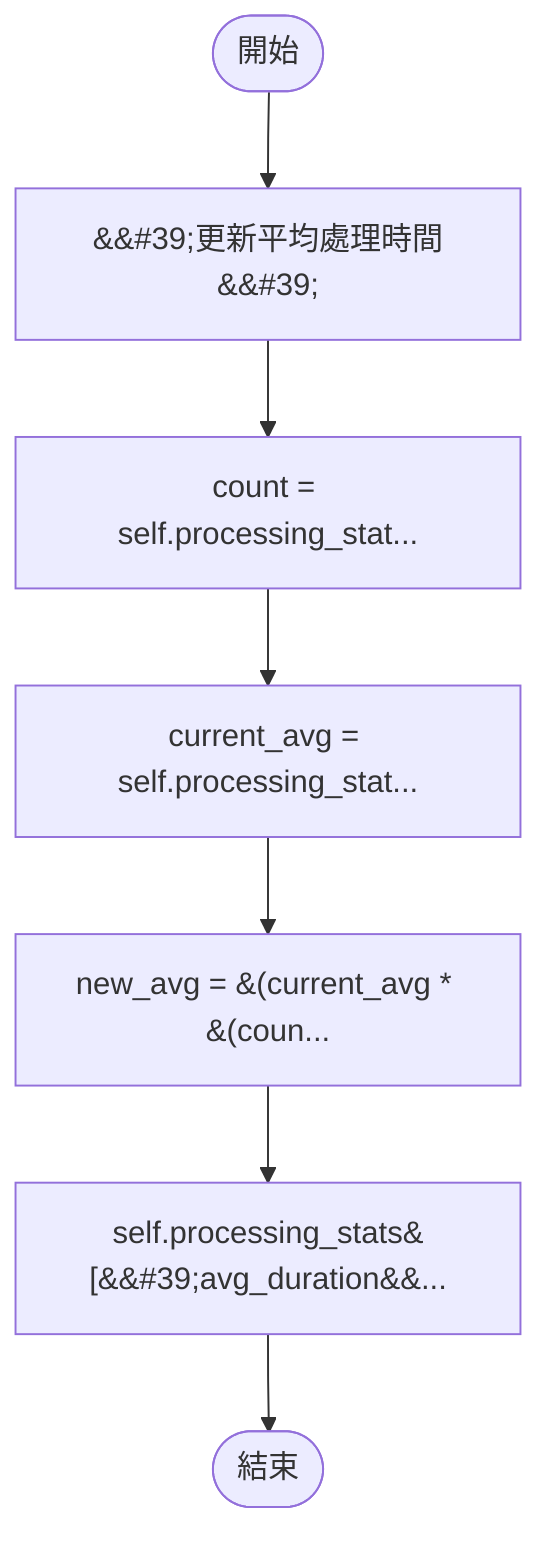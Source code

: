 flowchart TB
    n1([開始])
    n2([結束])
    n3[&amp;&#35;39;更新平均處理時間&amp;&#35;39;]
    n4[count = self.processing_stat...]
    n5[current_avg = self.processing_stat...]
    n6[new_avg = &#40;current_avg * &#40;coun...]
    n7[self.processing_stats&#91;&amp;&#35;39;avg_duration&amp;&...]
    n1 --> n3
    n3 --> n4
    n4 --> n5
    n5 --> n6
    n6 --> n7
    n7 --> n2